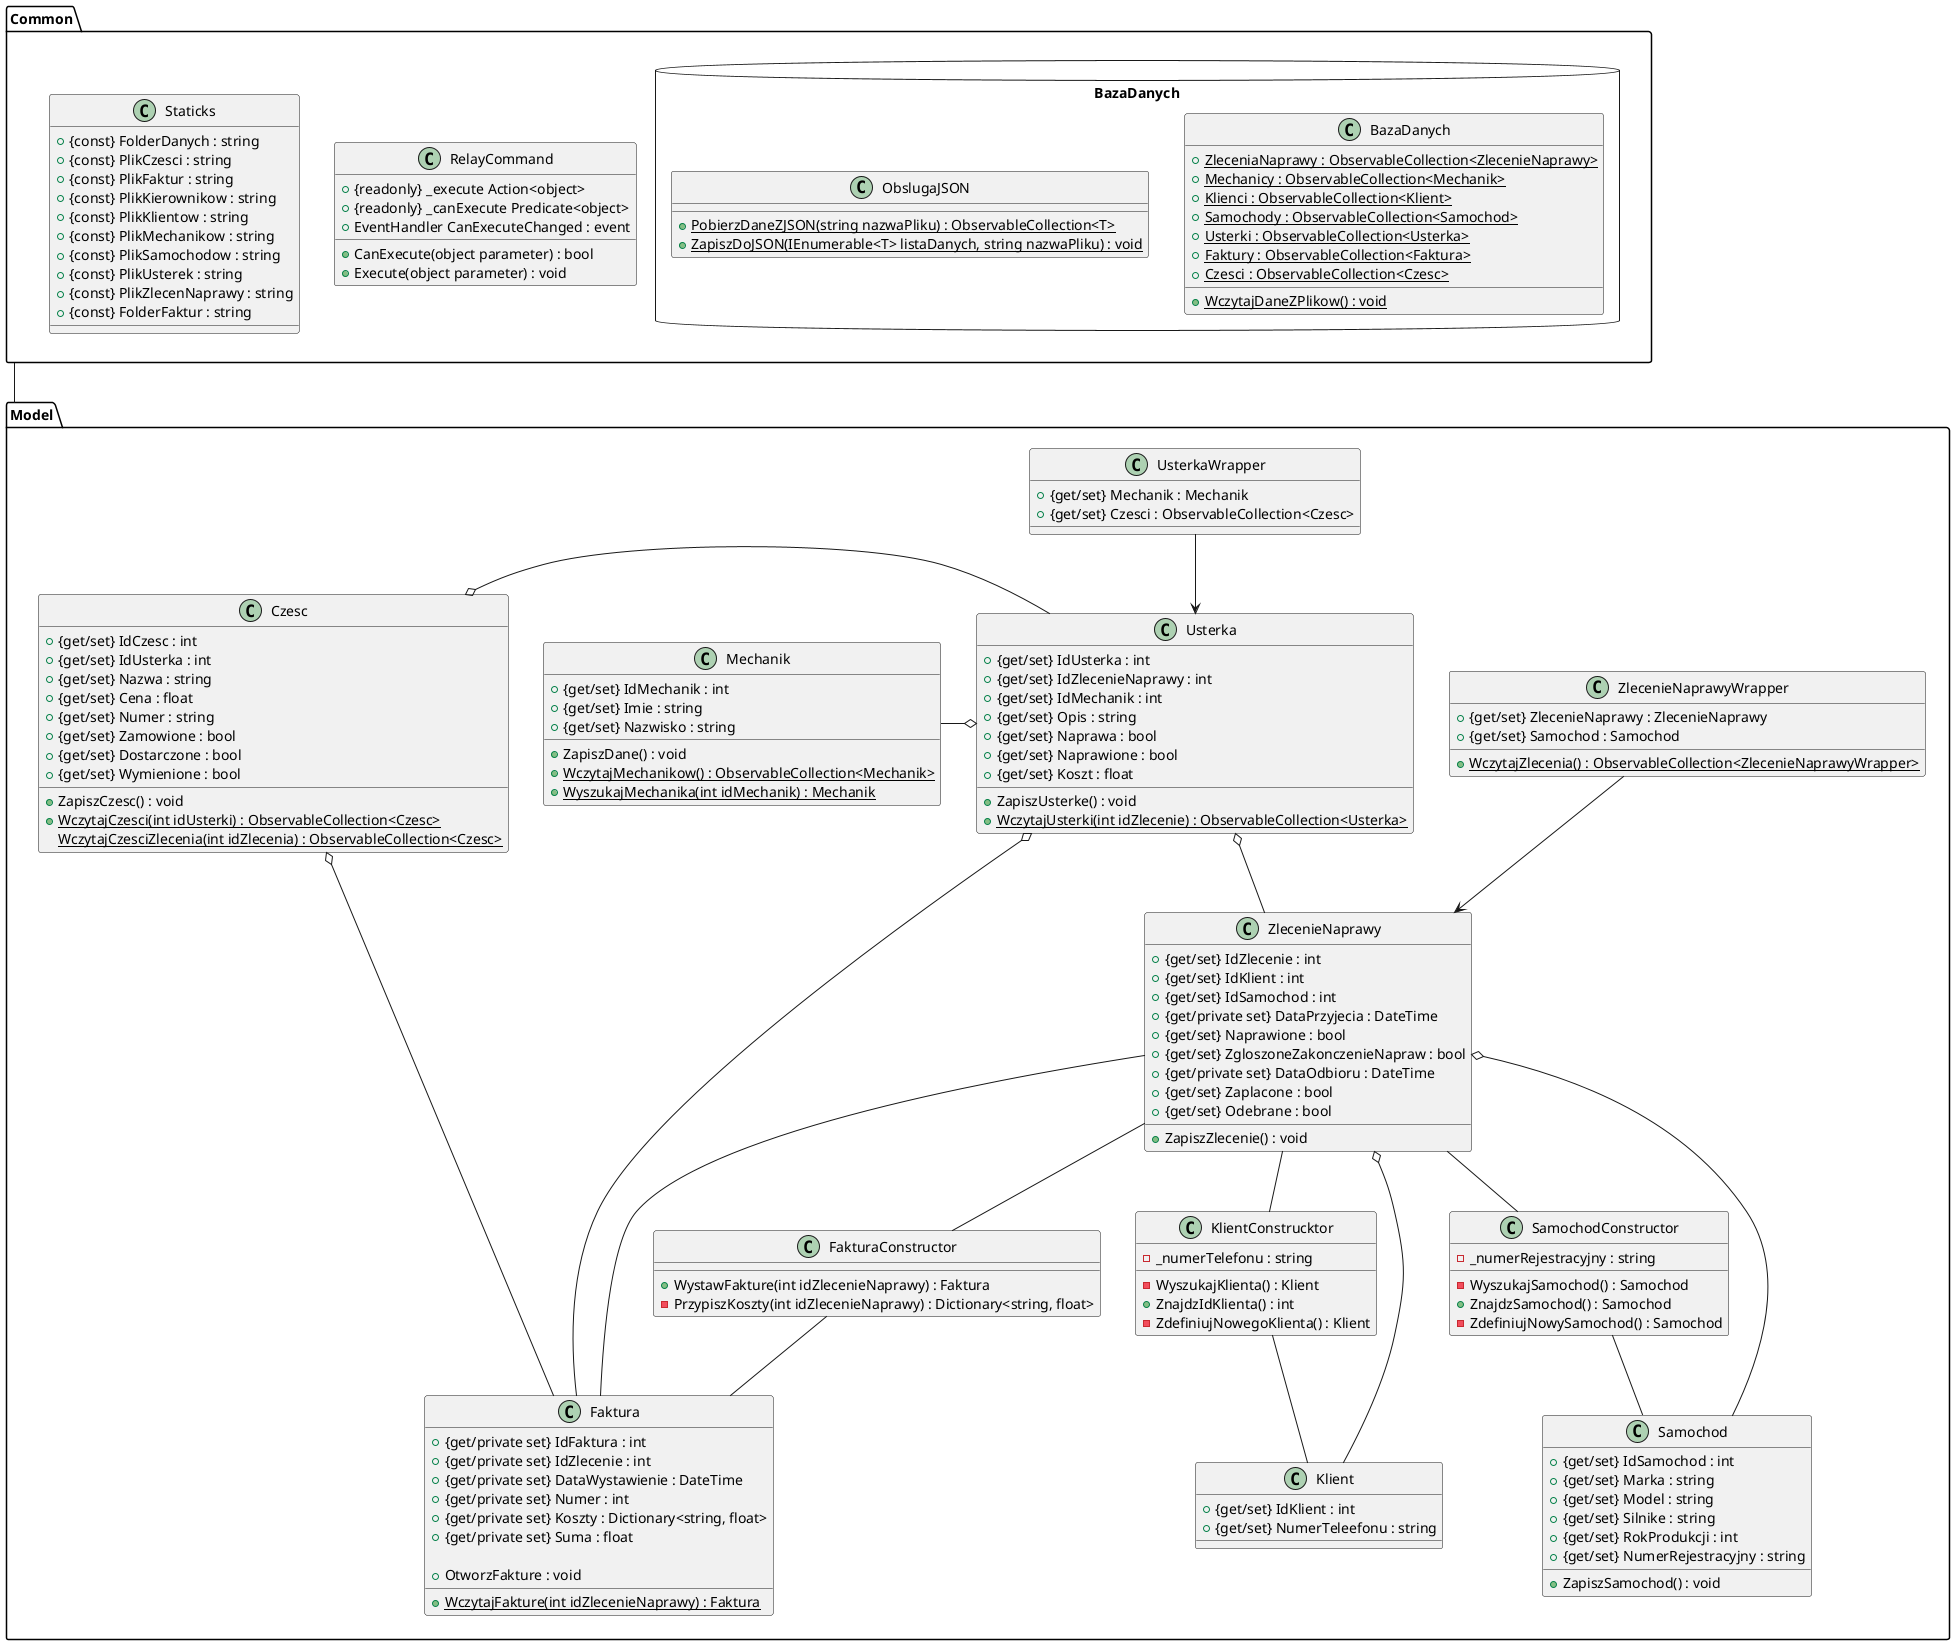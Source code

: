 @startuml
allowmixing 
'elementy class można zastąpic przez object

folder Model{
    class Czesc{
        + {get/set} IdCzesc : int
        + {get/set} IdUsterka : int
        + {get/set} Nazwa : string
        + {get/set} Cena : float
        + {get/set} Numer : string
        + {get/set} Zamowione : bool
        + {get/set} Dostarczone : bool
        + {get/set} Wymienione : bool

        +ZapiszCzesc() : void
        + {static} WczytajCzesci(int idUsterki) : ObservableCollection<Czesc>
        {static} WczytajCzesciZlecenia(int idZlecenia) : ObservableCollection<Czesc>
    }

    class Faktura{
        + {get/private set} IdFaktura : int
        + {get/private set} IdZlecenie : int
        + {get/private set} DataWystawienie : DateTime
        + {get/private set} Numer : int
        + {get/private set} Koszty : Dictionary<string, float>
        + {get/private set} Suma : float

        + {static} WczytajFakture(int idZlecenieNaprawy) : Faktura
        +OtworzFakture : void
    }

    class Klient{
        + {get/set} IdKlient : int
        + {get/set} NumerTeleefonu : string
    }

    class Mechanik{
        + {get/set} IdMechanik : int
        + {get/set} Imie : string
        + {get/set} Nazwisko : string

        +ZapiszDane() : void
        + {static} WczytajMechanikow() : ObservableCollection<Mechanik>
        + {static} WyszukajMechanika(int idMechanik) : Mechanik
    }

    class Samochod{
        + {get/set} IdSamochod : int
        + {get/set} Marka : string
        + {get/set} Model : string
        + {get/set} Silnike : string
        + {get/set} RokProdukcji : int
        + {get/set} NumerRejestracyjny : string

        + ZapiszSamochod() : void
    }
    class Usterka{
        + {get/set} IdUsterka : int
        + {get/set} IdZlecenieNaprawy : int
        + {get/set} IdMechanik : int
        + {get/set} Opis : string
        + {get/set} Naprawa : bool
        + {get/set} Naprawione : bool
        + {get/set} Koszt : float

        + ZapiszUsterke() : void
        + {static} WczytajUsterki(int idZlecenie) : ObservableCollection<Usterka>
    }
    class ZlecenieNaprawy{
        + {get/set} IdZlecenie : int
        + {get/set} IdKlient : int
        + {get/set} IdSamochod : int
        + {get/private set} DataPrzyjecia : DateTime
        + {get/set} Naprawione : bool
        + {get/set} ZgloszoneZakonczenieNapraw : bool
        + {get/private set} DataOdbioru : DateTime
        + {get/set} Zaplacone : bool
        + {get/set} Odebrane : bool

        + ZapiszZlecenie() : void
    }

    ' folder Helpers{
        class FakturaConstructor{
            + WystawFakture(int idZlecenieNaprawy) : Faktura
            - PrzypiszKoszty(int idZlecenieNaprawy) : Dictionary<string, float>
        }
        class KlientConstrucktor{
            - _numerTelefonu : string
            - WyszukajKlienta() : Klient
            + ZnajdzIdKlienta() : int
            - ZdefiniujNowegoKlienta() : Klient
        }
        class SamochodConstructor{
            - _numerRejestracyjny : string
            - WyszukajSamochod() : Samochod
            + ZnajdzSamochod() : Samochod
            - ZdefiniujNowySamochod() : Samochod
        }
        class UsterkaWrapper{
            + {get/set} Mechanik : Mechanik
            + {get/set} Czesci : ObservableCollection<Czesc>
        }
        class ZlecenieNaprawyWrapper{
            + {get/set} ZlecenieNaprawy : ZlecenieNaprawy
            + {get/set} Samochod : Samochod
            + {static} WczytajZlecenia() : ObservableCollection<ZlecenieNaprawyWrapper>
        }
    ' }
}

folder Common{
    database BazaDanych{
    class BazaDanych{
        + {static} ZleceniaNaprawy : ObservableCollection<ZlecenieNaprawy>
        + {static} Mechanicy : ObservableCollection<Mechanik>
        + {static} Klienci : ObservableCollection<Klient>
        + {static} Samochody : ObservableCollection<Samochod>
        + {static} Usterki : ObservableCollection<Usterka>
        + {static} Faktury : ObservableCollection<Faktura>
        + {static} Czesci : ObservableCollection<Czesc>
        + {static} WczytajDaneZPlikow() : void
    }
    class ObslugaJSON{
        + {static} PobierzDaneZJSON(string nazwaPliku) : ObservableCollection<T>
        + {static} ZapiszDoJSON(IEnumerable<T> listaDanych, string nazwaPliku) : void
    }
    }
    class RelayCommand{
        + {readonly} _execute Action<object>
        + {readonly} _canExecute Predicate<object>
        + CanExecute(object parameter) : bool
        + EventHandler CanExecuteChanged : event
        + Execute(object parameter) : void
    }
    class Staticks{
        + {const} FolderDanych : string
        + {const} PlikCzesci : string
        + {const} PlikFaktur : string
        + {const} PlikKierownikow : string
        + {const} PlikKlientow : string
        + {const} PlikMechanikow : string
        + {const} PlikSamochodow : string
        + {const} PlikUsterek : string
        + {const} PlikZlecenNaprawy : string
        + {const} FolderFaktur : string
    }
}

' folder Converters{
'     class MechanikToNazwiskoImieConverter{
'         + Convert(object value, Type targetType, object parameter, CultureInfo culture) : object
'         + ConvertBack(object value, Type targetType, object parameter, CultureInfo culture) : object
'     }
'     class ObjectToBoolConverter{
'         + Convert(object value, Type targetType, object parameter, CultureInfo culture) : object
'         + ConvertBack(object value, Type targetType, object parameter, CultureInfo culture) : object
'     }
'     class SamochodToNazwaSamochoduConverter{
'         + Convert(object value, Type targetType, object parameter, CultureInfo culture) : object
'         + ConvertBack(object value, Type targetType, object parameter, CultureInfo culture) : object
'     }
' }

' folder View{
'     class DodawanieMechanikaWindow
'     class MainWindow
'     class SzczegolyUsterkiWindow
'     class SzczegolyZleceniaWindow
' }

' folder ViewModel{
'     class DodawanieMechanikaViewModel{
'         - _wybranyMechanik : Mechanik
'         + {get/set} WybranyMechanik : Mechanik
'         + {get/set} Mechanicy : ObservableCollection<Mechanik>
'         - ZapiszDane()
'         - _zapisz : ICommand
'         + Zapisz : ICommand
'     }
'     class MainWindowViewModel{
'         + {get/set} Zlecenia : ObservableCollection<ZlecenieNaprawyWrapper>
'         + {get/set} WybraneZlecenie : ZlecenieNaprawyWrapper
'         - OtworzOknoSzczegolow(ZlecenieNaprawy wybraneZlecenie)
'         - _loaded : ICommand
'         + Loaded : ICommand
'         - _dodajNoweZlecenie : ICommand
'         + DodajNoweZlecenie : ICommand
'         - _szczegolyZlecenia : ICommand
'         + SzczegolyZlecenia : ICommand
'         - _dodajMechanika : ICommand
'         + DodajMechanika : ICommand
'     }
'     class SzczegolyUsterkiViewModel{
'         - _idZlecenie : int 
'         + {get/set} Mechanicy : ObservableCollection<Mechanik>
'         - _wybranyMechanik : Mechanik
'         + WybranyMechanik : Mechanik
'         + {get/set} WybranaUsterka : Usterka
'         - _wybranaCzesc : Czesc
'         + WybranaCzesc : Czesc
'         + {get/set} Czesci : ObservableCollection<Czesc>
'         - WczytajMechanikow()
'         - _loaded : ICommand
'         + Loaded : ICommand
'         - _zapisz : ICommand
'         + Zapisz : ICommand
'         - _zapiszCzesci : ICommand
'         + ZapiszCzesci : ICommand
'         - _dodajCzesci : ICommand
'         + DodajCzesci : ICommand
'     }
'     class SzczegolyZleceniaViewModel{
'         - _idKlienta : int
'         - _numerTelefonuKlienta : string
'         + {get/set} NumerTelefonuKlienta : string
'         - _numerRejestracyjny : string
'         + {get/set} NumerRejestracyjny : string
'         + {get/set} WybranySamochod : Samochod
'         - _wybraneZlecenie : ZlecenieNaprawy
'         + {get/set} WybraneZlecenie : ZlecenieNaprawy
'         + {get/set} Usterki : ObservableCollection<Usterka>
'         + {get/set} WybranaUsterka : Usterka
'         + {get/set} Czesci : ObservableCollection<Czesc>
'         + {get/set} WystawionaFaktura : Faktura
'     }
'     class ViewModelBase{
'         - OtworzOknoSzczegolow(Usterka wybranaUsterka)
'         - ZapiszDane()
'         - WczytajUsterki
'         - _loaded : ICommand
'         + Loaded : ICommand
'         - _zapisz : ICommand
'         + Zapisz : ICommand
'         - _dodajNowaUsterke : ICommand
'         + DodajNowaUsterke : ICommand
'         - _szczegolyUsterki : ICommand
'         + SzczegolyUsterki : ICommand
'         - _wystawFakture : ICommand
'         + WystawFakture : ICommand
'         - _otworzFakture : ICommand
'         + OtworzFakture : ICommand
'     }
' }

UsterkaWrapper --> Usterka
ZlecenieNaprawyWrapper --> ZlecenieNaprawy
FakturaConstructor -- Faktura
KlientConstrucktor -- Klient
SamochodConstructor -- Samochod

Czesc o- Usterka
Usterka o-- ZlecenieNaprawy
Faktura --o Usterka
Faktura --o Czesc
Faktura - ZlecenieNaprawy
Klient -o ZlecenieNaprawy
Mechanik -o Usterka
Samochod -o ZlecenieNaprawy

ZlecenieNaprawy -- FakturaConstructor
ZlecenieNaprawy -- KlientConstrucktor
ZlecenieNaprawy -- SamochodConstructor

Common -- Model

@enduml